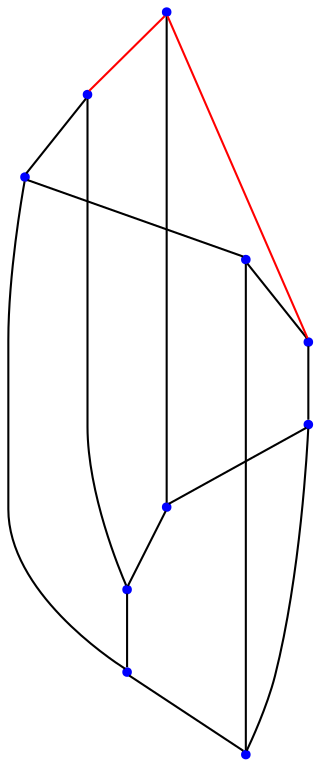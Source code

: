 graph tmp {
	1[color = blue,shape = point];
	2[color = blue,shape = point];
	3[color = blue,shape = point];
	4[color = blue,shape = point];
	5[color = blue,shape = point];
	6[color = blue,shape = point];
	7[color = blue,shape = point];
	8[color = blue,shape = point];
	9[color = blue,shape = point];
	10[color = blue,shape = point];
	1 -- 2[color = red];
	2 -- 3[];
	3 -- 4[];
	4 -- 5[];
	5 -- 1[color = red];
	6 -- 7[];
	7 -- 8[];
	8 -- 9[];
	9 -- 10[];
	10 -- 6[];
	1 -- 6[];
	2 -- 7[];
	3 -- 8[];
	4 -- 9[];
	5 -- 10[];
}
